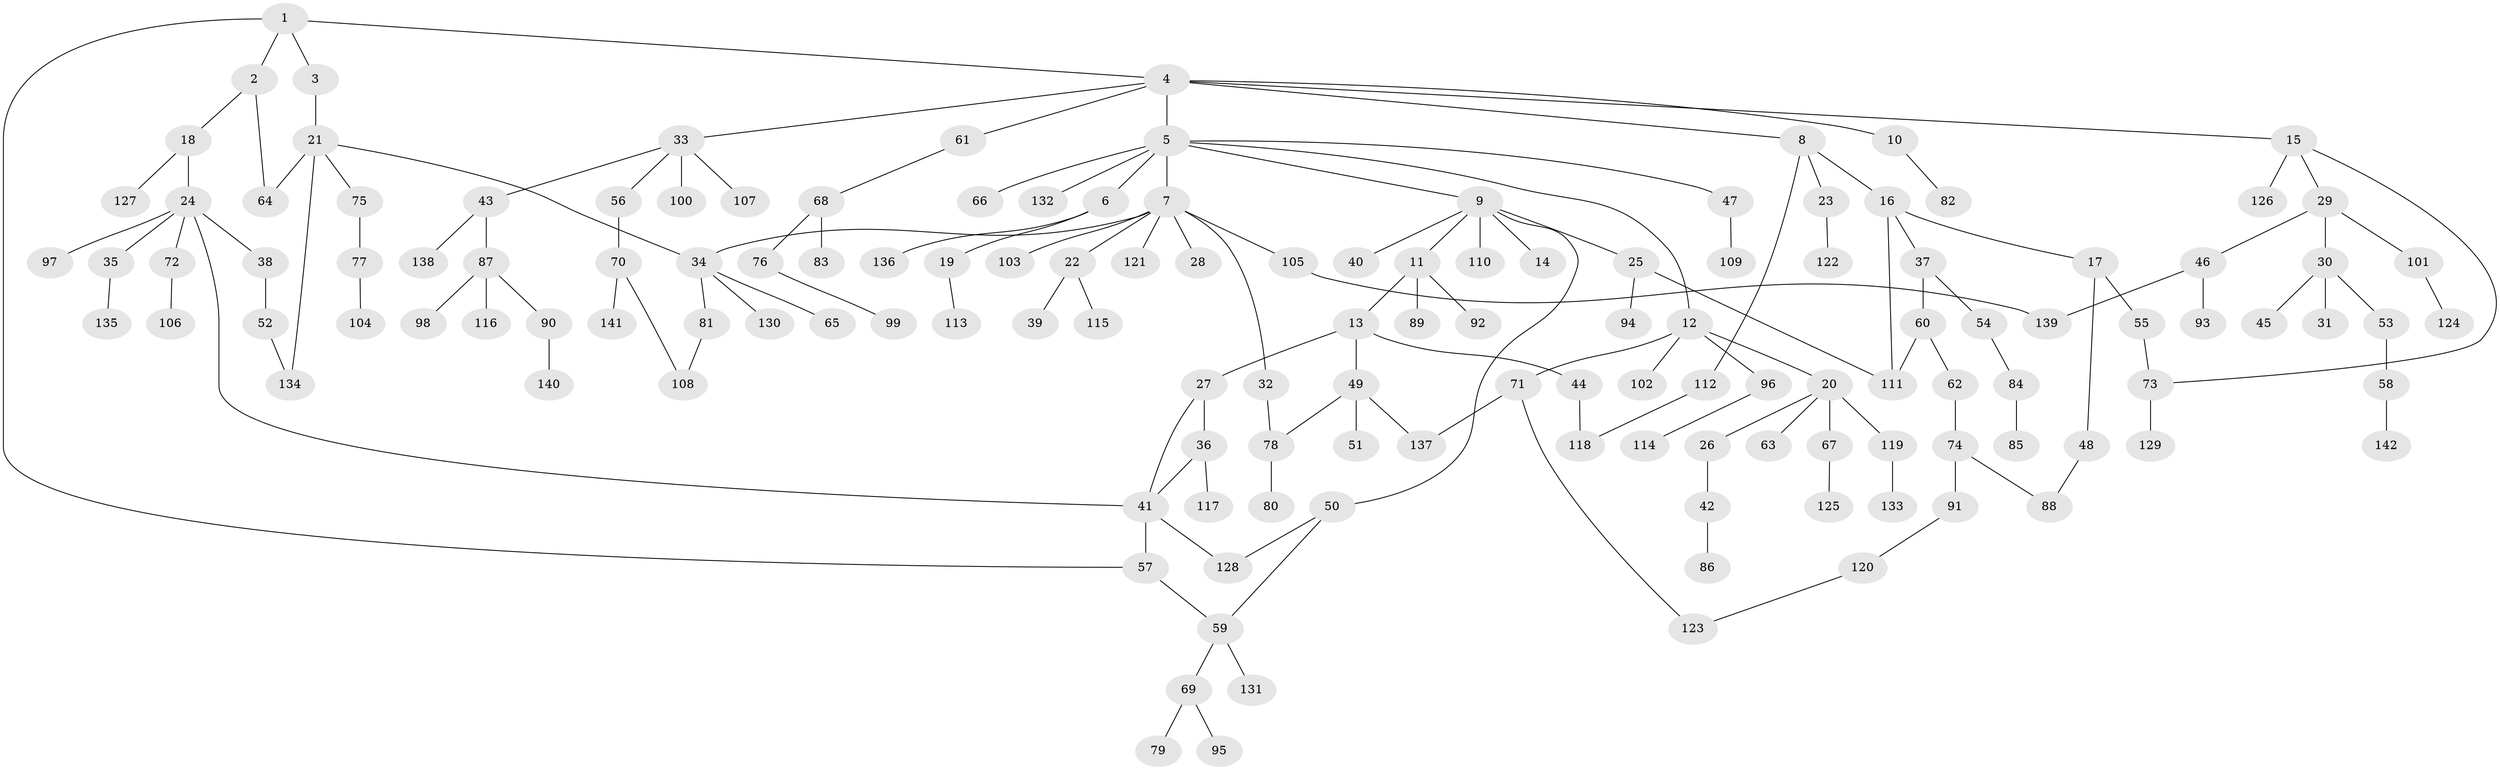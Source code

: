 // coarse degree distribution, {5: 0.05319148936170213, 7: 0.02127659574468085, 11: 0.010638297872340425, 2: 0.2765957446808511, 6: 0.031914893617021274, 1: 0.4148936170212766, 3: 0.11702127659574468, 4: 0.07446808510638298}
// Generated by graph-tools (version 1.1) at 2025/41/03/06/25 10:41:26]
// undirected, 142 vertices, 159 edges
graph export_dot {
graph [start="1"]
  node [color=gray90,style=filled];
  1;
  2;
  3;
  4;
  5;
  6;
  7;
  8;
  9;
  10;
  11;
  12;
  13;
  14;
  15;
  16;
  17;
  18;
  19;
  20;
  21;
  22;
  23;
  24;
  25;
  26;
  27;
  28;
  29;
  30;
  31;
  32;
  33;
  34;
  35;
  36;
  37;
  38;
  39;
  40;
  41;
  42;
  43;
  44;
  45;
  46;
  47;
  48;
  49;
  50;
  51;
  52;
  53;
  54;
  55;
  56;
  57;
  58;
  59;
  60;
  61;
  62;
  63;
  64;
  65;
  66;
  67;
  68;
  69;
  70;
  71;
  72;
  73;
  74;
  75;
  76;
  77;
  78;
  79;
  80;
  81;
  82;
  83;
  84;
  85;
  86;
  87;
  88;
  89;
  90;
  91;
  92;
  93;
  94;
  95;
  96;
  97;
  98;
  99;
  100;
  101;
  102;
  103;
  104;
  105;
  106;
  107;
  108;
  109;
  110;
  111;
  112;
  113;
  114;
  115;
  116;
  117;
  118;
  119;
  120;
  121;
  122;
  123;
  124;
  125;
  126;
  127;
  128;
  129;
  130;
  131;
  132;
  133;
  134;
  135;
  136;
  137;
  138;
  139;
  140;
  141;
  142;
  1 -- 2;
  1 -- 3;
  1 -- 4;
  1 -- 57;
  2 -- 18;
  2 -- 64;
  3 -- 21;
  4 -- 5;
  4 -- 8;
  4 -- 10;
  4 -- 15;
  4 -- 33;
  4 -- 61;
  5 -- 6;
  5 -- 7;
  5 -- 9;
  5 -- 12;
  5 -- 47;
  5 -- 66;
  5 -- 132;
  6 -- 19;
  6 -- 136;
  7 -- 22;
  7 -- 28;
  7 -- 32;
  7 -- 34;
  7 -- 103;
  7 -- 105;
  7 -- 121;
  8 -- 16;
  8 -- 23;
  8 -- 112;
  9 -- 11;
  9 -- 14;
  9 -- 25;
  9 -- 40;
  9 -- 50;
  9 -- 110;
  10 -- 82;
  11 -- 13;
  11 -- 89;
  11 -- 92;
  12 -- 20;
  12 -- 71;
  12 -- 96;
  12 -- 102;
  13 -- 27;
  13 -- 44;
  13 -- 49;
  15 -- 29;
  15 -- 73;
  15 -- 126;
  16 -- 17;
  16 -- 37;
  16 -- 111;
  17 -- 48;
  17 -- 55;
  18 -- 24;
  18 -- 127;
  19 -- 113;
  20 -- 26;
  20 -- 63;
  20 -- 67;
  20 -- 119;
  21 -- 75;
  21 -- 34;
  21 -- 64;
  21 -- 134;
  22 -- 39;
  22 -- 115;
  23 -- 122;
  24 -- 35;
  24 -- 38;
  24 -- 41;
  24 -- 72;
  24 -- 97;
  25 -- 94;
  25 -- 111;
  26 -- 42;
  27 -- 36;
  27 -- 41;
  29 -- 30;
  29 -- 46;
  29 -- 101;
  30 -- 31;
  30 -- 45;
  30 -- 53;
  32 -- 78;
  33 -- 43;
  33 -- 56;
  33 -- 100;
  33 -- 107;
  34 -- 65;
  34 -- 81;
  34 -- 130;
  35 -- 135;
  36 -- 117;
  36 -- 41;
  37 -- 54;
  37 -- 60;
  38 -- 52;
  41 -- 57;
  41 -- 128;
  42 -- 86;
  43 -- 87;
  43 -- 138;
  44 -- 118;
  46 -- 93;
  46 -- 139;
  47 -- 109;
  48 -- 88;
  49 -- 51;
  49 -- 78;
  49 -- 137;
  50 -- 128;
  50 -- 59;
  52 -- 134;
  53 -- 58;
  54 -- 84;
  55 -- 73;
  56 -- 70;
  57 -- 59;
  58 -- 142;
  59 -- 69;
  59 -- 131;
  60 -- 62;
  60 -- 111;
  61 -- 68;
  62 -- 74;
  67 -- 125;
  68 -- 76;
  68 -- 83;
  69 -- 79;
  69 -- 95;
  70 -- 108;
  70 -- 141;
  71 -- 137;
  71 -- 123;
  72 -- 106;
  73 -- 129;
  74 -- 91;
  74 -- 88;
  75 -- 77;
  76 -- 99;
  77 -- 104;
  78 -- 80;
  81 -- 108;
  84 -- 85;
  87 -- 90;
  87 -- 98;
  87 -- 116;
  90 -- 140;
  91 -- 120;
  96 -- 114;
  101 -- 124;
  105 -- 139;
  112 -- 118;
  119 -- 133;
  120 -- 123;
}
